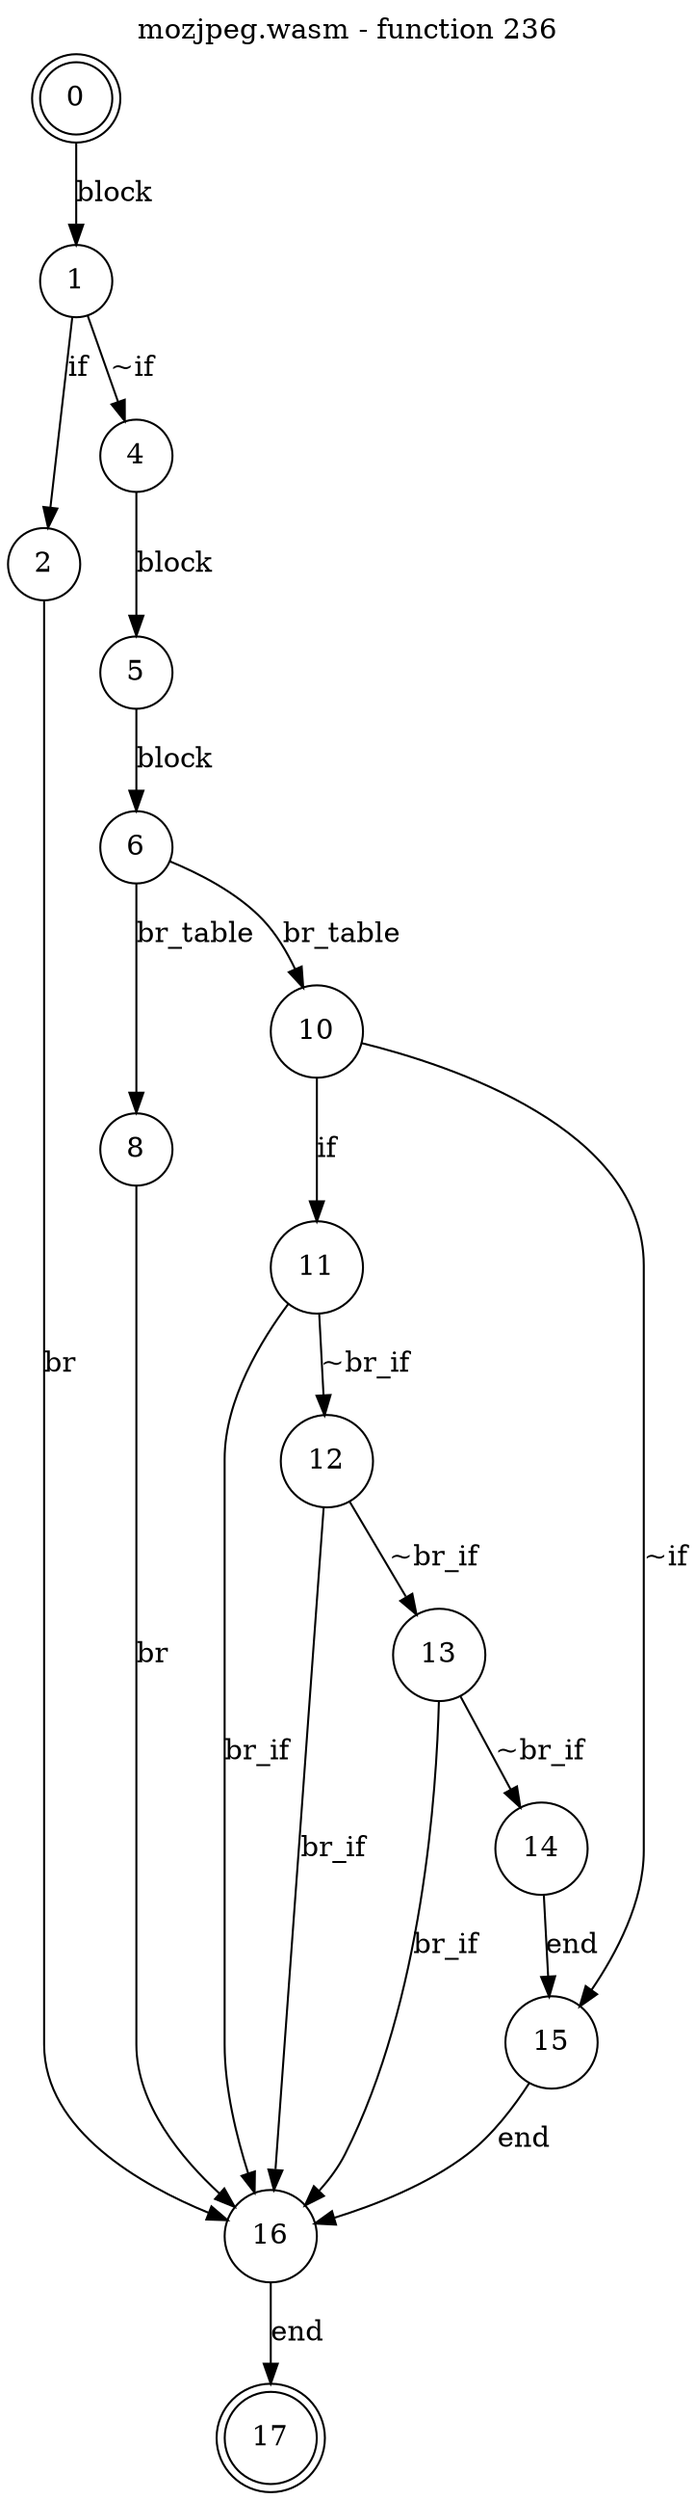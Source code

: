 digraph finite_state_machine {
    label = "mozjpeg.wasm - function 236"
    labelloc =  t
    labelfontsize = 16
    labelfontcolor = black
    labelfontname = "Helvetica"
    node [shape = doublecircle]; 0 17;
    node [shape = circle];
    0 -> 1[label="block"];
    1 -> 2[label="if"];
    1 -> 4[label="~if"];
    2 -> 16[label="br"];
    4 -> 5[label="block"];
    5 -> 6[label="block"];
    6 -> 8[label="br_table"];
    6 -> 10[label="br_table"];
    8 -> 16[label="br"];
    10 -> 11[label="if"];
    10 -> 15[label="~if"];
    11 -> 12[label="~br_if"];
    11 -> 16[label="br_if"];
    12 -> 13[label="~br_if"];
    12 -> 16[label="br_if"];
    13 -> 14[label="~br_if"];
    13 -> 16[label="br_if"];
    14 -> 15[label="end"];
    15 -> 16[label="end"];
    16 -> 17[label="end"];
}
